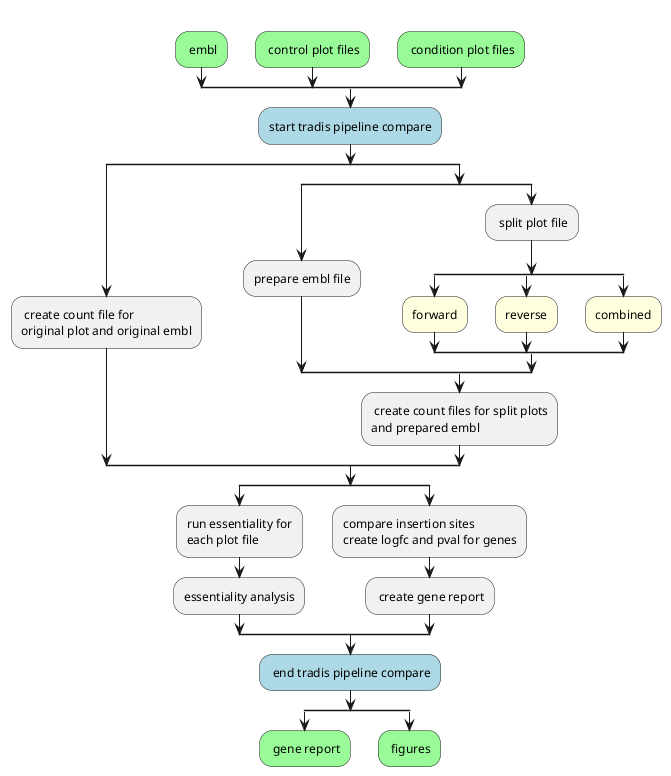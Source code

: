 @startuml

split
  -[hidden]->
  #palegreen: embl;
split again
  -[hidden]->
  #palegreen: control plot files;
split again
  -[hidden]->
  #palegreen: condition plot files;
end split

#lightblue:start tradis pipeline compare;

split
: create count file for
original plot and original embl;
split again
split
:prepare embl file;
split again
: split plot file;
split
#lightyellow:forward;
split again
#lightyellow:reverse;
split again
#lightyellow:combined;
end split
end split
: create count files for split plots
and prepared embl;
end split
split
:run essentiality for
each plot file;
:essentiality analysis;
split again
:compare insertion sites
create logfc and pval for genes;
: create gene report;
end split

#lightblue: end tradis pipeline compare;

split
  #palegreen: gene report;
  kill
split again
  #palegreen: figures;
  kill
end split

@enduml